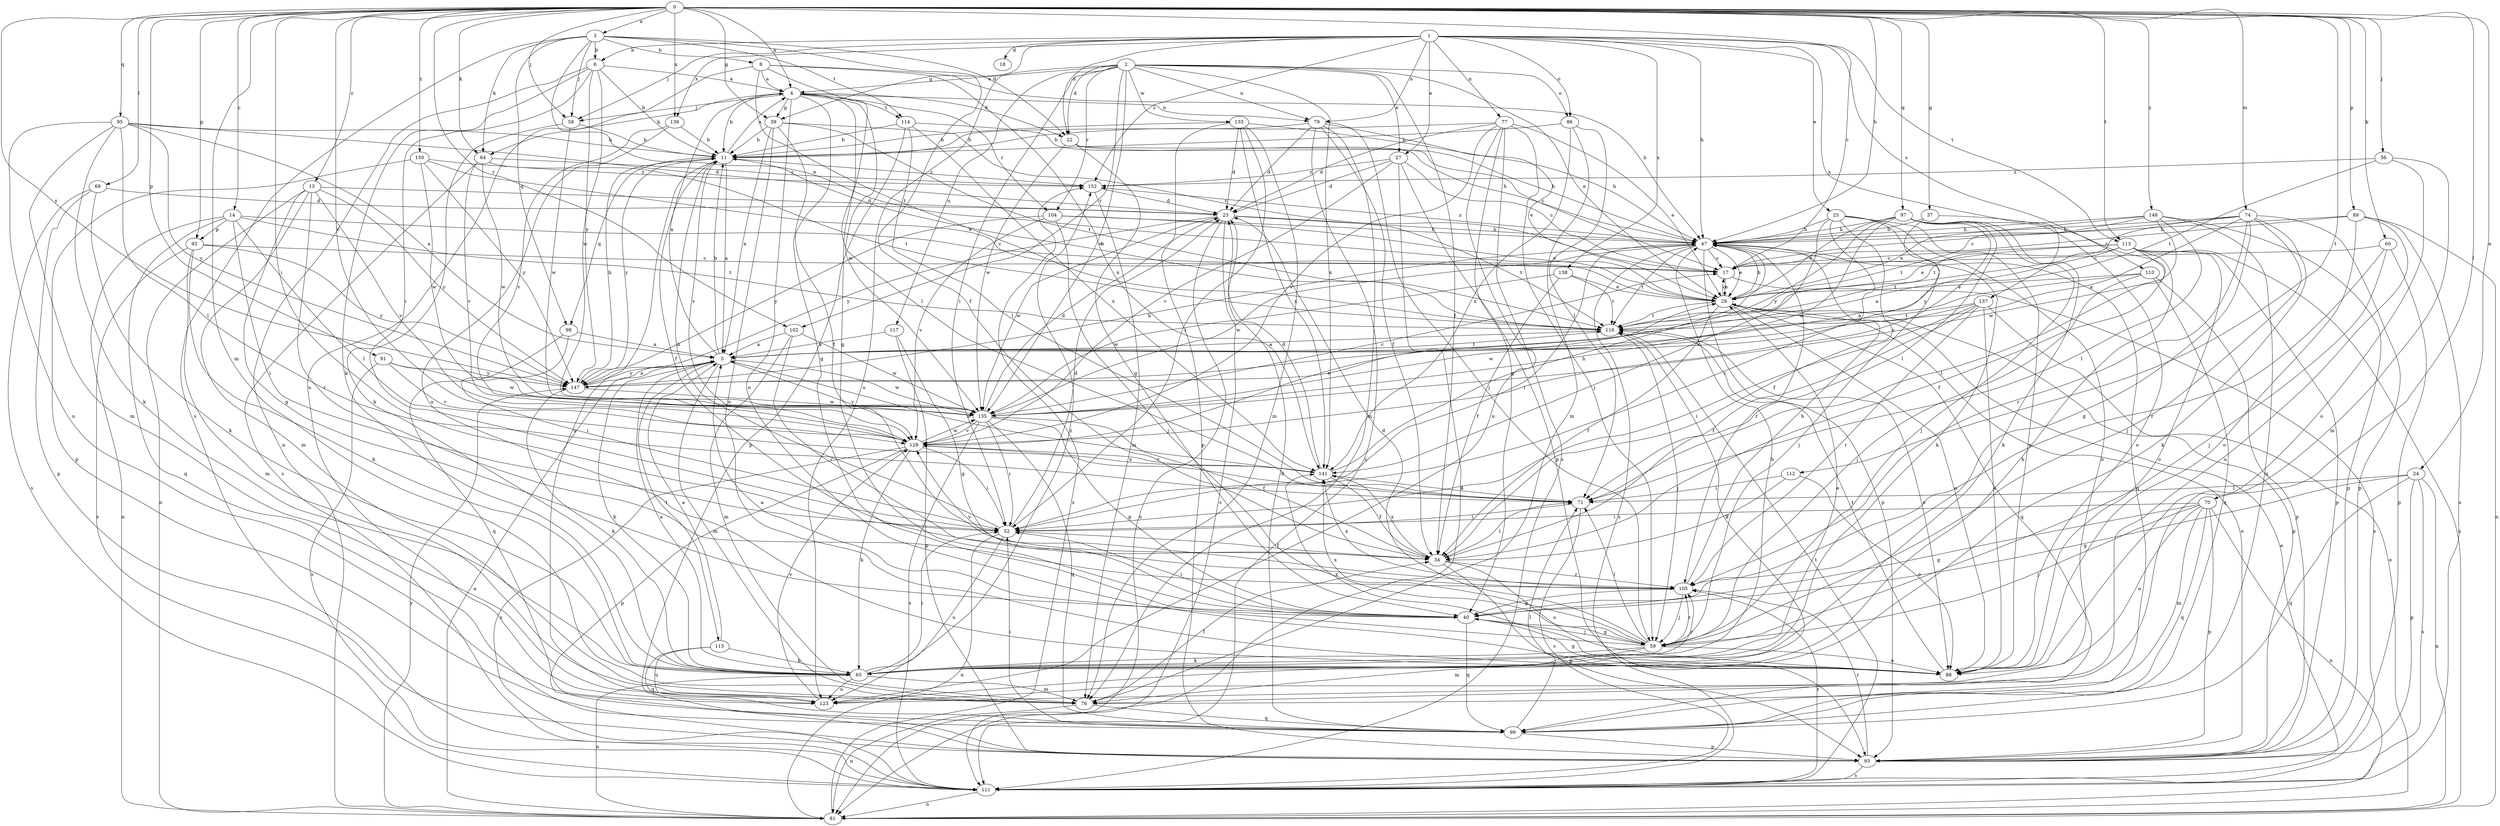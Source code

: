strict digraph  {
0;
1;
2;
3;
4;
5;
6;
8;
11;
13;
14;
17;
18;
22;
23;
24;
25;
27;
29;
34;
37;
39;
40;
47;
52;
56;
58;
59;
60;
64;
65;
69;
70;
71;
74;
76;
77;
79;
81;
86;
88;
89;
91;
92;
93;
95;
97;
98;
99;
102;
104;
105;
110;
111;
112;
113;
114;
115;
116;
117;
123;
129;
133;
135;
136;
137;
138;
141;
147;
148;
150;
152;
0 -> 3  [label=a];
0 -> 4  [label=a];
0 -> 13  [label=c];
0 -> 14  [label=c];
0 -> 17  [label=c];
0 -> 24  [label=e];
0 -> 37  [label=g];
0 -> 39  [label=g];
0 -> 47  [label=h];
0 -> 52  [label=i];
0 -> 56  [label=j];
0 -> 58  [label=j];
0 -> 60  [label=k];
0 -> 64  [label=k];
0 -> 69  [label=l];
0 -> 70  [label=l];
0 -> 74  [label=m];
0 -> 76  [label=m];
0 -> 89  [label=p];
0 -> 91  [label=p];
0 -> 92  [label=p];
0 -> 95  [label=q];
0 -> 97  [label=q];
0 -> 102  [label=r];
0 -> 112  [label=t];
0 -> 113  [label=t];
0 -> 129  [label=v];
0 -> 136  [label=x];
0 -> 147  [label=y];
0 -> 148  [label=z];
0 -> 150  [label=z];
1 -> 6  [label=b];
1 -> 18  [label=d];
1 -> 22  [label=d];
1 -> 25  [label=e];
1 -> 27  [label=e];
1 -> 39  [label=g];
1 -> 47  [label=h];
1 -> 58  [label=j];
1 -> 77  [label=n];
1 -> 79  [label=n];
1 -> 86  [label=o];
1 -> 110  [label=s];
1 -> 113  [label=t];
1 -> 136  [label=x];
1 -> 137  [label=x];
1 -> 138  [label=x];
1 -> 152  [label=z];
2 -> 4  [label=a];
2 -> 22  [label=d];
2 -> 27  [label=e];
2 -> 29  [label=e];
2 -> 34  [label=f];
2 -> 52  [label=i];
2 -> 79  [label=n];
2 -> 86  [label=o];
2 -> 102  [label=r];
2 -> 104  [label=r];
2 -> 117  [label=u];
2 -> 123  [label=u];
2 -> 133  [label=w];
2 -> 135  [label=w];
2 -> 141  [label=x];
3 -> 6  [label=b];
3 -> 8  [label=b];
3 -> 22  [label=d];
3 -> 29  [label=e];
3 -> 34  [label=f];
3 -> 58  [label=j];
3 -> 64  [label=k];
3 -> 98  [label=q];
3 -> 111  [label=s];
3 -> 114  [label=t];
4 -> 11  [label=b];
4 -> 22  [label=d];
4 -> 39  [label=g];
4 -> 40  [label=g];
4 -> 58  [label=j];
4 -> 64  [label=k];
4 -> 71  [label=l];
4 -> 79  [label=n];
4 -> 88  [label=o];
4 -> 104  [label=r];
4 -> 114  [label=t];
4 -> 135  [label=w];
5 -> 4  [label=a];
5 -> 11  [label=b];
5 -> 65  [label=k];
5 -> 76  [label=m];
5 -> 115  [label=t];
5 -> 116  [label=t];
5 -> 129  [label=v];
5 -> 135  [label=w];
5 -> 147  [label=y];
6 -> 4  [label=a];
6 -> 11  [label=b];
6 -> 52  [label=i];
6 -> 65  [label=k];
6 -> 81  [label=n];
6 -> 135  [label=w];
6 -> 147  [label=y];
8 -> 4  [label=a];
8 -> 40  [label=g];
8 -> 47  [label=h];
8 -> 116  [label=t];
8 -> 123  [label=u];
8 -> 141  [label=x];
11 -> 4  [label=a];
11 -> 5  [label=a];
11 -> 34  [label=f];
11 -> 98  [label=q];
11 -> 123  [label=u];
11 -> 129  [label=v];
11 -> 147  [label=y];
11 -> 152  [label=z];
13 -> 23  [label=d];
13 -> 40  [label=g];
13 -> 76  [label=m];
13 -> 81  [label=n];
13 -> 105  [label=r];
13 -> 129  [label=v];
13 -> 147  [label=y];
14 -> 17  [label=c];
14 -> 52  [label=i];
14 -> 71  [label=l];
14 -> 81  [label=n];
14 -> 92  [label=p];
14 -> 99  [label=q];
14 -> 116  [label=t];
17 -> 29  [label=e];
17 -> 111  [label=s];
22 -> 17  [label=c];
22 -> 40  [label=g];
22 -> 47  [label=h];
22 -> 135  [label=w];
23 -> 47  [label=h];
23 -> 81  [label=n];
23 -> 111  [label=s];
23 -> 116  [label=t];
23 -> 135  [label=w];
23 -> 147  [label=y];
24 -> 40  [label=g];
24 -> 71  [label=l];
24 -> 81  [label=n];
24 -> 93  [label=p];
24 -> 99  [label=q];
24 -> 111  [label=s];
25 -> 34  [label=f];
25 -> 47  [label=h];
25 -> 52  [label=i];
25 -> 65  [label=k];
25 -> 88  [label=o];
25 -> 123  [label=u];
25 -> 141  [label=x];
27 -> 17  [label=c];
27 -> 23  [label=d];
27 -> 81  [label=n];
27 -> 93  [label=p];
27 -> 129  [label=v];
27 -> 152  [label=z];
29 -> 17  [label=c];
29 -> 34  [label=f];
29 -> 47  [label=h];
29 -> 88  [label=o];
29 -> 99  [label=q];
29 -> 116  [label=t];
34 -> 71  [label=l];
34 -> 88  [label=o];
34 -> 93  [label=p];
34 -> 105  [label=r];
34 -> 141  [label=x];
37 -> 34  [label=f];
37 -> 47  [label=h];
37 -> 147  [label=y];
39 -> 5  [label=a];
39 -> 11  [label=b];
39 -> 17  [label=c];
39 -> 34  [label=f];
39 -> 88  [label=o];
39 -> 116  [label=t];
40 -> 52  [label=i];
40 -> 59  [label=j];
40 -> 99  [label=q];
47 -> 17  [label=c];
47 -> 29  [label=e];
47 -> 52  [label=i];
47 -> 59  [label=j];
47 -> 93  [label=p];
47 -> 99  [label=q];
47 -> 105  [label=r];
47 -> 111  [label=s];
47 -> 116  [label=t];
47 -> 135  [label=w];
47 -> 152  [label=z];
52 -> 11  [label=b];
52 -> 23  [label=d];
52 -> 34  [label=f];
52 -> 81  [label=n];
52 -> 123  [label=u];
56 -> 76  [label=m];
56 -> 88  [label=o];
56 -> 116  [label=t];
56 -> 152  [label=z];
58 -> 11  [label=b];
58 -> 65  [label=k];
58 -> 135  [label=w];
59 -> 5  [label=a];
59 -> 23  [label=d];
59 -> 40  [label=g];
59 -> 65  [label=k];
59 -> 71  [label=l];
59 -> 76  [label=m];
59 -> 88  [label=o];
59 -> 105  [label=r];
59 -> 141  [label=x];
60 -> 17  [label=c];
60 -> 59  [label=j];
60 -> 93  [label=p];
60 -> 105  [label=r];
64 -> 111  [label=s];
64 -> 116  [label=t];
64 -> 129  [label=v];
64 -> 135  [label=w];
64 -> 152  [label=z];
65 -> 5  [label=a];
65 -> 29  [label=e];
65 -> 47  [label=h];
65 -> 52  [label=i];
65 -> 76  [label=m];
65 -> 81  [label=n];
65 -> 105  [label=r];
65 -> 123  [label=u];
65 -> 152  [label=z];
69 -> 23  [label=d];
69 -> 65  [label=k];
69 -> 93  [label=p];
69 -> 111  [label=s];
70 -> 40  [label=g];
70 -> 52  [label=i];
70 -> 59  [label=j];
70 -> 76  [label=m];
70 -> 81  [label=n];
70 -> 88  [label=o];
70 -> 93  [label=p];
70 -> 99  [label=q];
71 -> 52  [label=i];
71 -> 111  [label=s];
74 -> 5  [label=a];
74 -> 17  [label=c];
74 -> 40  [label=g];
74 -> 47  [label=h];
74 -> 59  [label=j];
74 -> 65  [label=k];
74 -> 93  [label=p];
74 -> 105  [label=r];
74 -> 116  [label=t];
76 -> 34  [label=f];
76 -> 81  [label=n];
76 -> 99  [label=q];
77 -> 11  [label=b];
77 -> 23  [label=d];
77 -> 29  [label=e];
77 -> 40  [label=g];
77 -> 59  [label=j];
77 -> 111  [label=s];
77 -> 123  [label=u];
77 -> 129  [label=v];
79 -> 11  [label=b];
79 -> 23  [label=d];
79 -> 29  [label=e];
79 -> 34  [label=f];
79 -> 59  [label=j];
79 -> 76  [label=m];
79 -> 111  [label=s];
81 -> 5  [label=a];
81 -> 29  [label=e];
81 -> 147  [label=y];
81 -> 152  [label=z];
86 -> 11  [label=b];
86 -> 71  [label=l];
86 -> 76  [label=m];
86 -> 141  [label=x];
88 -> 40  [label=g];
88 -> 116  [label=t];
88 -> 141  [label=x];
89 -> 17  [label=c];
89 -> 47  [label=h];
89 -> 81  [label=n];
89 -> 88  [label=o];
89 -> 111  [label=s];
89 -> 123  [label=u];
91 -> 111  [label=s];
91 -> 129  [label=v];
91 -> 135  [label=w];
91 -> 147  [label=y];
92 -> 17  [label=c];
92 -> 65  [label=k];
92 -> 76  [label=m];
92 -> 111  [label=s];
92 -> 147  [label=y];
93 -> 29  [label=e];
93 -> 105  [label=r];
93 -> 111  [label=s];
95 -> 5  [label=a];
95 -> 11  [label=b];
95 -> 23  [label=d];
95 -> 65  [label=k];
95 -> 71  [label=l];
95 -> 76  [label=m];
95 -> 123  [label=u];
95 -> 147  [label=y];
97 -> 29  [label=e];
97 -> 47  [label=h];
97 -> 59  [label=j];
97 -> 65  [label=k];
97 -> 71  [label=l];
97 -> 88  [label=o];
97 -> 129  [label=v];
97 -> 135  [label=w];
97 -> 147  [label=y];
98 -> 5  [label=a];
98 -> 52  [label=i];
98 -> 99  [label=q];
99 -> 23  [label=d];
99 -> 52  [label=i];
99 -> 71  [label=l];
99 -> 93  [label=p];
102 -> 5  [label=a];
102 -> 76  [label=m];
102 -> 105  [label=r];
102 -> 135  [label=w];
104 -> 29  [label=e];
104 -> 47  [label=h];
104 -> 59  [label=j];
104 -> 129  [label=v];
104 -> 147  [label=y];
105 -> 40  [label=g];
105 -> 47  [label=h];
105 -> 59  [label=j];
105 -> 129  [label=v];
105 -> 141  [label=x];
110 -> 5  [label=a];
110 -> 29  [label=e];
110 -> 59  [label=j];
110 -> 93  [label=p];
110 -> 99  [label=q];
111 -> 29  [label=e];
111 -> 81  [label=n];
111 -> 105  [label=r];
111 -> 116  [label=t];
112 -> 34  [label=f];
112 -> 71  [label=l];
112 -> 88  [label=o];
113 -> 5  [label=a];
113 -> 17  [label=c];
113 -> 29  [label=e];
113 -> 65  [label=k];
113 -> 71  [label=l];
113 -> 81  [label=n];
113 -> 88  [label=o];
113 -> 93  [label=p];
113 -> 116  [label=t];
114 -> 11  [label=b];
114 -> 47  [label=h];
114 -> 71  [label=l];
114 -> 93  [label=p];
114 -> 141  [label=x];
115 -> 5  [label=a];
115 -> 65  [label=k];
115 -> 99  [label=q];
115 -> 123  [label=u];
116 -> 5  [label=a];
116 -> 11  [label=b];
116 -> 59  [label=j];
116 -> 88  [label=o];
117 -> 5  [label=a];
117 -> 40  [label=g];
117 -> 93  [label=p];
123 -> 116  [label=t];
123 -> 129  [label=v];
129 -> 29  [label=e];
129 -> 52  [label=i];
129 -> 65  [label=k];
129 -> 93  [label=p];
129 -> 111  [label=s];
129 -> 135  [label=w];
129 -> 141  [label=x];
133 -> 11  [label=b];
133 -> 23  [label=d];
133 -> 47  [label=h];
133 -> 52  [label=i];
133 -> 76  [label=m];
133 -> 93  [label=p];
133 -> 141  [label=x];
135 -> 17  [label=c];
135 -> 23  [label=d];
135 -> 34  [label=f];
135 -> 40  [label=g];
135 -> 52  [label=i];
135 -> 99  [label=q];
135 -> 111  [label=s];
135 -> 129  [label=v];
136 -> 11  [label=b];
136 -> 88  [label=o];
136 -> 129  [label=v];
137 -> 34  [label=f];
137 -> 52  [label=i];
137 -> 88  [label=o];
137 -> 93  [label=p];
137 -> 105  [label=r];
137 -> 116  [label=t];
137 -> 135  [label=w];
138 -> 29  [label=e];
138 -> 34  [label=f];
138 -> 116  [label=t];
138 -> 135  [label=w];
141 -> 5  [label=a];
141 -> 23  [label=d];
141 -> 34  [label=f];
141 -> 47  [label=h];
141 -> 71  [label=l];
141 -> 129  [label=v];
147 -> 5  [label=a];
147 -> 11  [label=b];
147 -> 47  [label=h];
147 -> 65  [label=k];
147 -> 135  [label=w];
148 -> 29  [label=e];
148 -> 47  [label=h];
148 -> 71  [label=l];
148 -> 93  [label=p];
148 -> 99  [label=q];
148 -> 116  [label=t];
148 -> 135  [label=w];
150 -> 29  [label=e];
150 -> 93  [label=p];
150 -> 135  [label=w];
150 -> 147  [label=y];
150 -> 152  [label=z];
152 -> 23  [label=d];
152 -> 76  [label=m];
}
